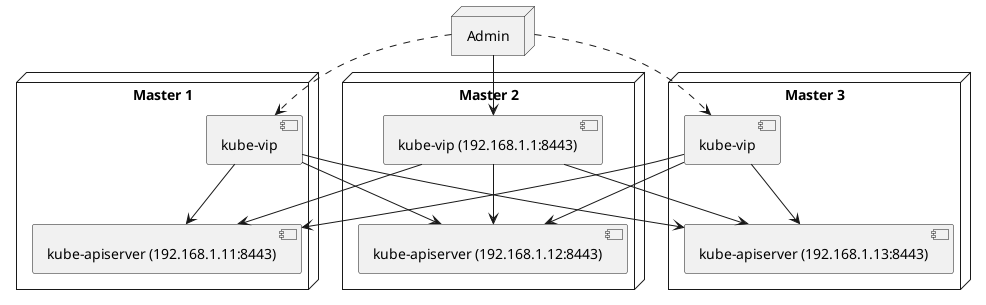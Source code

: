 @startuml
node "Admin" as client

node "Master 1" as master1 {
  component "kube-vip" as master1_kube_vip
  component "kube-apiserver (192.168.1.11:8443)" as master1_kube_apiserver
}
node "Master 2" as master2 {
  component "kube-vip (192.168.1.1:8443)" as master2_kube_vip
  component "kube-apiserver (192.168.1.12:8443)" as master2_kube_apiserver
}
node "Master 3" as master3 {
  component "kube-vip" as master3_kube_vip
  component "kube-apiserver (192.168.1.13:8443)" as master3_kube_apiserver
}

client ..> master1_kube_vip
client --> master2_kube_vip
client ..> master3_kube_vip

master1_kube_vip --> master1_kube_apiserver
master1_kube_vip --> master2_kube_apiserver
master1_kube_vip --> master3_kube_apiserver
master2_kube_vip --> master1_kube_apiserver
master2_kube_vip --> master2_kube_apiserver
master2_kube_vip --> master3_kube_apiserver
master3_kube_vip --> master1_kube_apiserver
master3_kube_vip --> master2_kube_apiserver
master3_kube_vip --> master3_kube_apiserver
@enduml

